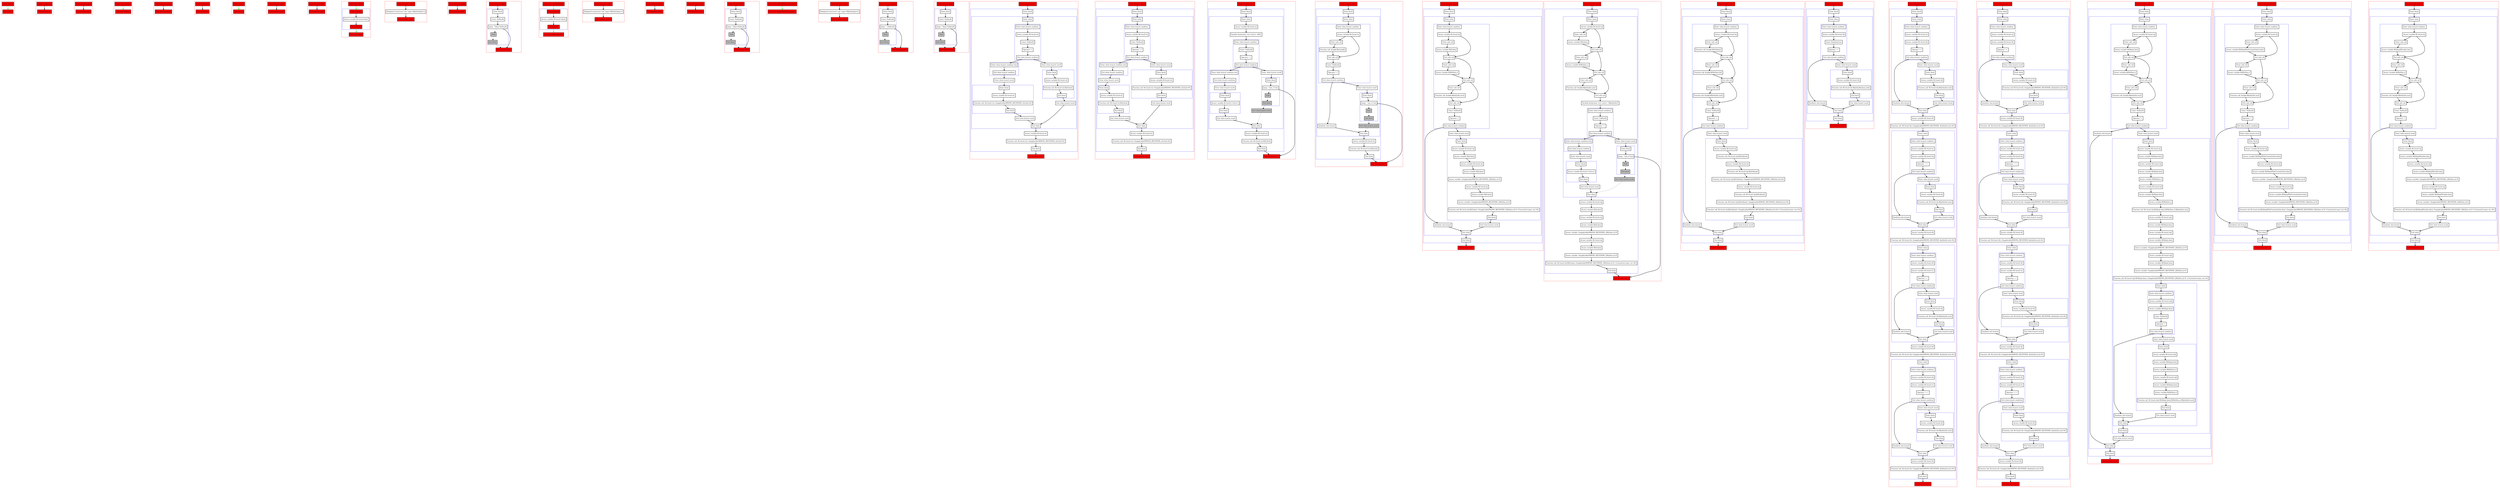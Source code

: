 digraph nullability_kt {
    graph [nodesep=3]
    node [shape=box penwidth=2]
    edge [penwidth=2]

    subgraph cluster_0 {
        color=red
        0 [label="Enter class A" style="filled" fillcolor=red];
        1 [label="Exit class A" style="filled" fillcolor=red];
    }
    0 -> {1} [color=green];

    subgraph cluster_1 {
        color=red
        2 [label="Enter function foo" style="filled" fillcolor=red];
        3 [label="Exit function foo" style="filled" fillcolor=red];
    }
    2 -> {3};

    subgraph cluster_2 {
        color=red
        4 [label="Enter function getA" style="filled" fillcolor=red];
        5 [label="Exit function getA" style="filled" fillcolor=red];
    }
    4 -> {5};

    subgraph cluster_3 {
        color=red
        6 [label="Enter class MyData" style="filled" fillcolor=red];
        7 [label="Exit class MyData" style="filled" fillcolor=red];
    }
    6 -> {7} [color=green];

    subgraph cluster_4 {
        color=red
        8 [label="Enter function getter" style="filled" fillcolor=red];
        9 [label="Exit function getter" style="filled" fillcolor=red];
    }
    8 -> {9};

    subgraph cluster_5 {
        color=red
        10 [label="Enter function fs" style="filled" fillcolor=red];
        11 [label="Exit function fs" style="filled" fillcolor=red];
    }
    10 -> {11};

    subgraph cluster_6 {
        color=red
        12 [label="Enter class Q" style="filled" fillcolor=red];
        13 [label="Exit class Q" style="filled" fillcolor=red];
    }
    12 -> {13} [color=green];

    subgraph cluster_7 {
        color=red
        14 [label="Enter function getter" style="filled" fillcolor=red];
        15 [label="Exit function getter" style="filled" fillcolor=red];
    }
    14 -> {15};

    subgraph cluster_8 {
        color=red
        16 [label="Enter function fdata" style="filled" fillcolor=red];
        17 [label="Exit function fdata" style="filled" fillcolor=red];
    }
    16 -> {17};

    subgraph cluster_9 {
        color=red
        18 [label="Enter class QImpl" style="filled" fillcolor=red];
        subgraph cluster_10 {
            color=blue
            20 [label="Enter property" style="filled" fillcolor=red];
            21 [label="Access variable R|<local>/data|"];
            22 [label="Exit property" style="filled" fillcolor=red];
        }
        19 [label="Exit class QImpl" style="filled" fillcolor=red];
    }
    18 -> {20} [color=green];
    20 -> {21};
    21 -> {22};
    22 -> {19} [color=green];

    subgraph cluster_11 {
        color=red
        23 [label="Enter function <init>" style="filled" fillcolor=red];
        24 [label="Delegated constructor call: super<R|kotlin/Any|>()"];
        25 [label="Exit function <init>" style="filled" fillcolor=red];
    }
    23 -> {24};
    24 -> {25};

    subgraph cluster_12 {
        color=red
        26 [label="Enter function getter" style="filled" fillcolor=red];
        27 [label="Exit function getter" style="filled" fillcolor=red];
    }
    26 -> {27};

    subgraph cluster_13 {
        color=red
        28 [label="Enter function fdata" style="filled" fillcolor=red];
        subgraph cluster_14 {
            color=blue
            29 [label="Enter block"];
            30 [label="Const: Null(null)"];
            31 [label="Jump: ^fdata Null(null)"];
            32 [label="Stub" style="filled" fillcolor=gray];
            33 [label="Exit block" style="filled" fillcolor=gray];
        }
        34 [label="Exit function fdata" style="filled" fillcolor=red];
    }
    28 -> {29};
    29 -> {30};
    30 -> {31};
    31 -> {34};
    31 -> {32} [style=dotted];
    32 -> {33} [style=dotted];
    33 -> {34} [style=dotted];

    subgraph cluster_15 {
        color=red
        35 [label="Enter class QImplMutable" style="filled" fillcolor=red];
        subgraph cluster_16 {
            color=blue
            37 [label="Enter property" style="filled" fillcolor=red];
            38 [label="Access variable R|<local>/data|"];
            39 [label="Exit property" style="filled" fillcolor=red];
        }
        36 [label="Exit class QImplMutable" style="filled" fillcolor=red];
    }
    35 -> {37} [color=green];
    37 -> {38};
    38 -> {39};
    39 -> {36} [color=green];

    subgraph cluster_17 {
        color=red
        40 [label="Enter function <init>" style="filled" fillcolor=red];
        41 [label="Delegated constructor call: super<R|kotlin/Any|>()"];
        42 [label="Exit function <init>" style="filled" fillcolor=red];
    }
    40 -> {41};
    41 -> {42};

    subgraph cluster_18 {
        color=red
        43 [label="Enter function getter" style="filled" fillcolor=red];
        44 [label="Exit function getter" style="filled" fillcolor=red];
    }
    43 -> {44};

    subgraph cluster_19 {
        color=red
        45 [label="Enter function setter" style="filled" fillcolor=red];
        46 [label="Exit function setter" style="filled" fillcolor=red];
    }
    45 -> {46};

    subgraph cluster_20 {
        color=red
        47 [label="Enter function fdata" style="filled" fillcolor=red];
        subgraph cluster_21 {
            color=blue
            48 [label="Enter block"];
            49 [label="Const: Null(null)"];
            50 [label="Jump: ^fdata Null(null)"];
            51 [label="Stub" style="filled" fillcolor=gray];
            52 [label="Exit block" style="filled" fillcolor=gray];
        }
        53 [label="Exit function fdata" style="filled" fillcolor=red];
    }
    47 -> {48};
    48 -> {49};
    49 -> {50};
    50 -> {53};
    50 -> {51} [style=dotted];
    51 -> {52} [style=dotted];
    52 -> {53} [style=dotted];

    subgraph cluster_22 {
        color=red
        54 [label="Enter class QImplWithCustomGetter" style="filled" fillcolor=red];
        55 [label="Exit class QImplWithCustomGetter" style="filled" fillcolor=red];
    }
    54 -> {55} [color=green];

    subgraph cluster_23 {
        color=red
        56 [label="Enter function <init>" style="filled" fillcolor=red];
        57 [label="Delegated constructor call: super<R|kotlin/Any|>()"];
        58 [label="Exit function <init>" style="filled" fillcolor=red];
    }
    56 -> {57};
    57 -> {58};

    subgraph cluster_24 {
        color=red
        59 [label="Enter function getter" style="filled" fillcolor=red];
        subgraph cluster_25 {
            color=blue
            60 [label="Enter block"];
            61 [label="Const: Null(null)"];
            62 [label="Jump: ^ Null(null)"];
            63 [label="Stub" style="filled" fillcolor=gray];
            64 [label="Exit block" style="filled" fillcolor=gray];
        }
        65 [label="Exit function getter" style="filled" fillcolor=red];
    }
    59 -> {60};
    60 -> {61};
    61 -> {62};
    62 -> {65};
    62 -> {63} [style=dotted];
    63 -> {64} [style=dotted];
    64 -> {65} [style=dotted];

    subgraph cluster_26 {
        color=red
        66 [label="Enter function fdata" style="filled" fillcolor=red];
        subgraph cluster_27 {
            color=blue
            67 [label="Enter block"];
            68 [label="Const: Null(null)"];
            69 [label="Jump: ^fdata Null(null)"];
            70 [label="Stub" style="filled" fillcolor=gray];
            71 [label="Exit block" style="filled" fillcolor=gray];
        }
        72 [label="Exit function fdata" style="filled" fillcolor=red];
    }
    66 -> {67};
    67 -> {68};
    68 -> {69};
    69 -> {72};
    69 -> {70} [style=dotted];
    70 -> {71} [style=dotted];
    71 -> {72} [style=dotted];

    subgraph cluster_28 {
        color=red
        73 [label="Enter function test_1" style="filled" fillcolor=red];
        subgraph cluster_29 {
            color=blue
            74 [label="Enter block"];
            subgraph cluster_30 {
                color=blue
                75 [label="Enter when"];
                subgraph cluster_31 {
                    color=blue
                    76 [label="Enter when branch condition "];
                    77 [label="Access variable R|<local>/x|"];
                    78 [label="Const: Null(null)"];
                    79 [label="Operator !="];
                    80 [label="Exit when branch condition"];
                }
                subgraph cluster_32 {
                    color=blue
                    81 [label="Enter when branch condition else"];
                    82 [label="Exit when branch condition"];
                }
                83 [label="Enter when branch result"];
                subgraph cluster_33 {
                    color=blue
                    84 [label="Enter block"];
                    85 [label="Access variable R|<local>/x|"];
                    86 [label="Function call: R|<local>/x|.<Inapplicable(WRONG_RECEIVER): [/A.foo]>#()"];
                    87 [label="Exit block"];
                }
                88 [label="Exit when branch result"];
                89 [label="Enter when branch result"];
                subgraph cluster_34 {
                    color=blue
                    90 [label="Enter block"];
                    91 [label="Access variable R|<local>/x|"];
                    92 [label="Function call: R|<local>/x|.R|/A.foo|()"];
                    93 [label="Exit block"];
                }
                94 [label="Exit when branch result"];
                95 [label="Exit when"];
            }
            96 [label="Access variable R|<local>/x|"];
            97 [label="Function call: R|<local>/x|.<Inapplicable(WRONG_RECEIVER): [/A.foo]>#()"];
            98 [label="Exit block"];
        }
        99 [label="Exit function test_1" style="filled" fillcolor=red];
    }
    73 -> {74};
    74 -> {75};
    75 -> {76};
    76 -> {77};
    77 -> {78};
    78 -> {79};
    79 -> {80};
    80 -> {89 81};
    81 -> {82};
    82 -> {83};
    83 -> {84};
    84 -> {85};
    85 -> {86};
    86 -> {87};
    87 -> {88};
    88 -> {95};
    89 -> {90};
    90 -> {91};
    91 -> {92};
    92 -> {93};
    93 -> {94};
    94 -> {95};
    95 -> {96};
    96 -> {97};
    97 -> {98};
    98 -> {99};

    subgraph cluster_35 {
        color=red
        100 [label="Enter function test_2" style="filled" fillcolor=red];
        subgraph cluster_36 {
            color=blue
            101 [label="Enter block"];
            subgraph cluster_37 {
                color=blue
                102 [label="Enter when"];
                subgraph cluster_38 {
                    color=blue
                    103 [label="Enter when branch condition "];
                    104 [label="Access variable R|<local>/x|"];
                    105 [label="Const: Null(null)"];
                    106 [label="Operator =="];
                    107 [label="Exit when branch condition"];
                }
                subgraph cluster_39 {
                    color=blue
                    108 [label="Enter when branch condition else"];
                    109 [label="Exit when branch condition"];
                }
                110 [label="Enter when branch result"];
                subgraph cluster_40 {
                    color=blue
                    111 [label="Enter block"];
                    112 [label="Access variable R|<local>/x|"];
                    113 [label="Function call: R|<local>/x|.R|/A.foo|()"];
                    114 [label="Exit block"];
                }
                115 [label="Exit when branch result"];
                116 [label="Enter when branch result"];
                subgraph cluster_41 {
                    color=blue
                    117 [label="Enter block"];
                    118 [label="Access variable R|<local>/x|"];
                    119 [label="Function call: R|<local>/x|.<Inapplicable(WRONG_RECEIVER): [/A.foo]>#()"];
                    120 [label="Exit block"];
                }
                121 [label="Exit when branch result"];
                122 [label="Exit when"];
            }
            123 [label="Access variable R|<local>/x|"];
            124 [label="Function call: R|<local>/x|.<Inapplicable(WRONG_RECEIVER): [/A.foo]>#()"];
            125 [label="Exit block"];
        }
        126 [label="Exit function test_2" style="filled" fillcolor=red];
    }
    100 -> {101};
    101 -> {102};
    102 -> {103};
    103 -> {104};
    104 -> {105};
    105 -> {106};
    106 -> {107};
    107 -> {116 108};
    108 -> {109};
    109 -> {110};
    110 -> {111};
    111 -> {112};
    112 -> {113};
    113 -> {114};
    114 -> {115};
    115 -> {122};
    116 -> {117};
    117 -> {118};
    118 -> {119};
    119 -> {120};
    120 -> {121};
    121 -> {122};
    122 -> {123};
    123 -> {124};
    124 -> {125};
    125 -> {126};

    subgraph cluster_42 {
        color=red
        127 [label="Enter function test_3" style="filled" fillcolor=red];
        subgraph cluster_43 {
            color=blue
            128 [label="Enter block"];
            subgraph cluster_44 {
                color=blue
                129 [label="Enter when"];
                130 [label="Access variable R|<local>/x|"];
                131 [label="Variable declaration: lval <elvis>: R|A?|"];
                subgraph cluster_45 {
                    color=blue
                    132 [label="Enter when branch condition "];
                    133 [label="Const: Null(null)"];
                    134 [label="Operator =="];
                    135 [label="Exit when branch condition"];
                }
                subgraph cluster_46 {
                    color=blue
                    136 [label="Enter when branch condition else"];
                    137 [label="Exit when branch condition"];
                }
                138 [label="Enter when branch result"];
                subgraph cluster_47 {
                    color=blue
                    139 [label="Enter block"];
                    140 [label="Access variable R|<local>/<elvis>|"];
                    141 [label="Exit block"];
                }
                142 [label="Exit when branch result"];
                143 [label="Enter when branch result"];
                subgraph cluster_48 {
                    color=blue
                    144 [label="Enter block"];
                    145 [label="Jump: ^test_3 Unit"];
                    146 [label="Stub" style="filled" fillcolor=gray];
                    147 [label="Exit block" style="filled" fillcolor=gray];
                }
                148 [label="Exit when branch result" style="filled" fillcolor=gray];
                149 [label="Exit when"];
            }
            150 [label="Access variable R|<local>/x|"];
            151 [label="Function call: R|<local>/x|.R|/A.foo|()"];
            152 [label="Exit block"];
        }
        153 [label="Exit function test_3" style="filled" fillcolor=red];
    }
    127 -> {128};
    128 -> {129};
    129 -> {130};
    130 -> {131};
    131 -> {132};
    132 -> {133};
    133 -> {134};
    134 -> {135};
    135 -> {143 136};
    136 -> {137};
    137 -> {138};
    138 -> {139};
    139 -> {140};
    140 -> {141};
    141 -> {142};
    142 -> {149};
    143 -> {144};
    144 -> {145};
    145 -> {153};
    145 -> {146} [style=dotted];
    146 -> {147} [style=dotted];
    147 -> {148} [style=dotted];
    148 -> {149} [style=dotted];
    149 -> {150};
    150 -> {151};
    151 -> {152};
    152 -> {153};

    subgraph cluster_49 {
        color=red
        154 [label="Enter function test_4" style="filled" fillcolor=red];
        subgraph cluster_50 {
            color=blue
            155 [label="Enter block"];
            subgraph cluster_51 {
                color=blue
                156 [label="Enter when"];
                subgraph cluster_52 {
                    color=blue
                    157 [label="Enter when branch condition "];
                    158 [label="Access variable R|<local>/x|"];
                    159 [label="Enter safe call"];
                    160 [label="Function call: $subj$.R|/A.getA|()"];
                    161 [label="Exit safe call"];
                    162 [label="Const: Null(null)"];
                    163 [label="Operator =="];
                    164 [label="Exit when branch condition"];
                }
                165 [label="Synthetic else branch"];
                166 [label="Enter when branch result"];
                subgraph cluster_53 {
                    color=blue
                    167 [label="Enter block"];
                    168 [label="Jump: ^test_4 Unit"];
                    169 [label="Stub" style="filled" fillcolor=gray];
                    170 [label="Exit block" style="filled" fillcolor=gray];
                }
                171 [label="Exit when branch result" style="filled" fillcolor=gray];
                172 [label="Exit when"];
            }
            173 [label="Access variable R|<local>/x|"];
            174 [label="Function call: R|<local>/x|.R|/A.foo|()"];
            175 [label="Exit block"];
        }
        176 [label="Exit function test_4" style="filled" fillcolor=red];
    }
    154 -> {155};
    155 -> {156};
    156 -> {157};
    157 -> {158};
    158 -> {159 161};
    159 -> {160};
    160 -> {161};
    161 -> {162};
    162 -> {163};
    163 -> {164};
    164 -> {166 165};
    165 -> {172};
    166 -> {167};
    167 -> {168};
    168 -> {176};
    168 -> {169} [style=dotted];
    169 -> {170} [style=dotted];
    170 -> {171} [style=dotted];
    171 -> {172} [style=dotted];
    172 -> {173};
    173 -> {174};
    174 -> {175};
    175 -> {176};

    subgraph cluster_54 {
        color=red
        177 [label="Enter function test_5" style="filled" fillcolor=red];
        subgraph cluster_55 {
            color=blue
            178 [label="Enter block"];
            subgraph cluster_56 {
                color=blue
                179 [label="Enter when"];
                subgraph cluster_57 {
                    color=blue
                    180 [label="Enter when branch condition "];
                    181 [label="Access variable R|<local>/q|"];
                    182 [label="Enter safe call"];
                    183 [label="Access variable R|/Q.data|"];
                    184 [label="Exit safe call"];
                    185 [label="Enter safe call"];
                    186 [label="Access variable R|/MyData.s|"];
                    187 [label="Exit safe call"];
                    188 [label="Enter safe call"];
                    189 [label="Function call: $subj$.R|kotlin/Int.inc|()"];
                    190 [label="Exit safe call"];
                    191 [label="Const: Null(null)"];
                    192 [label="Operator !="];
                    193 [label="Exit when branch condition"];
                }
                194 [label="Synthetic else branch"];
                195 [label="Enter when branch result"];
                subgraph cluster_58 {
                    color=blue
                    196 [label="Enter block"];
                    197 [label="Access variable R|<local>/q|"];
                    198 [label="Access variable R|/Q.data|"];
                    199 [label="Access variable R|<local>/q|"];
                    200 [label="Access variable R|/Q.data|"];
                    201 [label="Access variable <Inapplicable(WRONG_RECEIVER): [/MyData.s]>#"];
                    202 [label="Access variable R|<local>/q|"];
                    203 [label="Access variable R|/Q.data|"];
                    204 [label="Access variable <Inapplicable(WRONG_RECEIVER): [/MyData.s]>#"];
                    205 [label="Function call: R|<local>/q|.R|/Q.data|.<Inapplicable(WRONG_RECEIVER): [/MyData.s]>#.<Unresolved name: inc>#()"];
                    206 [label="Exit block"];
                }
                207 [label="Exit when branch result"];
                208 [label="Exit when"];
            }
            209 [label="Exit block"];
        }
        210 [label="Exit function test_5" style="filled" fillcolor=red];
    }
    177 -> {178};
    178 -> {179};
    179 -> {180};
    180 -> {181};
    181 -> {182 184};
    182 -> {183};
    183 -> {184};
    184 -> {185 187};
    185 -> {186};
    186 -> {187};
    187 -> {188 190};
    188 -> {189};
    189 -> {190};
    190 -> {191};
    191 -> {192};
    192 -> {193};
    193 -> {195 194};
    194 -> {208};
    195 -> {196};
    196 -> {197};
    197 -> {198};
    198 -> {199};
    199 -> {200};
    200 -> {201};
    201 -> {202};
    202 -> {203};
    203 -> {204};
    204 -> {205};
    205 -> {206};
    206 -> {207};
    207 -> {208};
    208 -> {209};
    209 -> {210};

    subgraph cluster_59 {
        color=red
        211 [label="Enter function test_6" style="filled" fillcolor=red];
        subgraph cluster_60 {
            color=blue
            212 [label="Enter block"];
            subgraph cluster_61 {
                color=blue
                213 [label="Enter when"];
                214 [label="Access variable R|<local>/q|"];
                215 [label="Enter safe call"];
                216 [label="Access variable R|/Q.data|"];
                217 [label="Exit safe call"];
                218 [label="Enter safe call"];
                219 [label="Access variable R|/MyData.s|"];
                220 [label="Exit safe call"];
                221 [label="Enter safe call"];
                222 [label="Function call: $subj$.R|kotlin/Int.inc|()"];
                223 [label="Exit safe call"];
                224 [label="Variable declaration: lval <elvis>: R|kotlin/Int?|"];
                subgraph cluster_62 {
                    color=blue
                    225 [label="Enter when branch condition "];
                    226 [label="Const: Null(null)"];
                    227 [label="Operator =="];
                    228 [label="Exit when branch condition"];
                }
                subgraph cluster_63 {
                    color=blue
                    229 [label="Enter when branch condition else"];
                    230 [label="Exit when branch condition"];
                }
                231 [label="Enter when branch result"];
                subgraph cluster_64 {
                    color=blue
                    232 [label="Enter block"];
                    233 [label="Access variable R|<local>/<elvis>|"];
                    234 [label="Exit block"];
                }
                235 [label="Exit when branch result"];
                236 [label="Enter when branch result"];
                subgraph cluster_65 {
                    color=blue
                    237 [label="Enter block"];
                    238 [label="Jump: ^test_6 Unit"];
                    239 [label="Stub" style="filled" fillcolor=gray];
                    240 [label="Exit block" style="filled" fillcolor=gray];
                }
                241 [label="Exit when branch result" style="filled" fillcolor=gray];
                242 [label="Exit when"];
            }
            243 [label="Access variable R|<local>/q|"];
            244 [label="Access variable R|/Q.data|"];
            245 [label="Access variable R|<local>/q|"];
            246 [label="Access variable R|/Q.data|"];
            247 [label="Access variable <Inapplicable(WRONG_RECEIVER): [/MyData.s]>#"];
            248 [label="Access variable R|<local>/q|"];
            249 [label="Access variable R|/Q.data|"];
            250 [label="Access variable <Inapplicable(WRONG_RECEIVER): [/MyData.s]>#"];
            251 [label="Function call: R|<local>/q|.R|/Q.data|.<Inapplicable(WRONG_RECEIVER): [/MyData.s]>#.<Unresolved name: inc>#()"];
            252 [label="Exit block"];
        }
        253 [label="Exit function test_6" style="filled" fillcolor=red];
    }
    211 -> {212};
    212 -> {213};
    213 -> {214};
    214 -> {215 217};
    215 -> {216};
    216 -> {217};
    217 -> {218 220};
    218 -> {219};
    219 -> {220};
    220 -> {221 223};
    221 -> {222};
    222 -> {223};
    223 -> {224};
    224 -> {225};
    225 -> {226};
    226 -> {227};
    227 -> {228};
    228 -> {236 229};
    229 -> {230};
    230 -> {231};
    231 -> {232};
    232 -> {233};
    233 -> {234};
    234 -> {235};
    235 -> {242};
    236 -> {237};
    237 -> {238};
    238 -> {253};
    238 -> {239} [style=dotted];
    239 -> {240} [style=dotted];
    240 -> {241} [style=dotted];
    241 -> {242} [style=dotted];
    242 -> {243};
    243 -> {244};
    244 -> {245};
    245 -> {246};
    246 -> {247};
    247 -> {248};
    248 -> {249};
    249 -> {250};
    250 -> {251};
    251 -> {252};
    252 -> {253};

    subgraph cluster_66 {
        color=red
        254 [label="Enter function test_7" style="filled" fillcolor=red];
        subgraph cluster_67 {
            color=blue
            255 [label="Enter block"];
            subgraph cluster_68 {
                color=blue
                256 [label="Enter when"];
                subgraph cluster_69 {
                    color=blue
                    257 [label="Enter when branch condition "];
                    258 [label="Access variable R|<local>/q|"];
                    259 [label="Enter safe call"];
                    260 [label="Function call: $subj$.R|/Q.fdata|()"];
                    261 [label="Exit safe call"];
                    262 [label="Enter safe call"];
                    263 [label="Function call: $subj$.R|/MyData.fs|()"];
                    264 [label="Exit safe call"];
                    265 [label="Enter safe call"];
                    266 [label="Function call: $subj$.R|kotlin/Int.inc|()"];
                    267 [label="Exit safe call"];
                    268 [label="Const: Null(null)"];
                    269 [label="Operator !="];
                    270 [label="Exit when branch condition"];
                }
                271 [label="Synthetic else branch"];
                272 [label="Enter when branch result"];
                subgraph cluster_70 {
                    color=blue
                    273 [label="Enter block"];
                    274 [label="Access variable R|<local>/q|"];
                    275 [label="Function call: R|<local>/q|.R|/Q.fdata|()"];
                    276 [label="Access variable R|<local>/q|"];
                    277 [label="Function call: R|<local>/q|.R|/Q.fdata|()"];
                    278 [label="Function call: R|<local>/q|.R|/Q.fdata|().<Inapplicable(WRONG_RECEIVER): [/MyData.fs]>#()"];
                    279 [label="Access variable R|<local>/q|"];
                    280 [label="Function call: R|<local>/q|.R|/Q.fdata|()"];
                    281 [label="Function call: R|<local>/q|.R|/Q.fdata|().<Inapplicable(WRONG_RECEIVER): [/MyData.fs]>#()"];
                    282 [label="Function call: R|<local>/q|.R|/Q.fdata|().<Inapplicable(WRONG_RECEIVER): [/MyData.fs]>#().<Unresolved name: inc>#()"];
                    283 [label="Exit block"];
                }
                284 [label="Exit when branch result"];
                285 [label="Exit when"];
            }
            286 [label="Exit block"];
        }
        287 [label="Exit function test_7" style="filled" fillcolor=red];
    }
    254 -> {255};
    255 -> {256};
    256 -> {257};
    257 -> {258};
    258 -> {259 261};
    259 -> {260};
    260 -> {261};
    261 -> {262 264};
    262 -> {263};
    263 -> {264};
    264 -> {265 267};
    265 -> {266};
    266 -> {267};
    267 -> {268};
    268 -> {269};
    269 -> {270};
    270 -> {272 271};
    271 -> {285};
    272 -> {273};
    273 -> {274};
    274 -> {275};
    275 -> {276};
    276 -> {277};
    277 -> {278};
    278 -> {279};
    279 -> {280};
    280 -> {281};
    281 -> {282};
    282 -> {283};
    283 -> {284};
    284 -> {285};
    285 -> {286};
    286 -> {287};

    subgraph cluster_71 {
        color=red
        288 [label="Enter function test_8" style="filled" fillcolor=red];
        subgraph cluster_72 {
            color=blue
            289 [label="Enter block"];
            subgraph cluster_73 {
                color=blue
                290 [label="Enter when"];
                subgraph cluster_74 {
                    color=blue
                    291 [label="Enter when branch condition "];
                    292 [label="Access variable R|<local>/b|"];
                    293 [label="Const: Boolean(true)"];
                    294 [label="Operator =="];
                    295 [label="Exit when branch condition"];
                }
                296 [label="Synthetic else branch"];
                297 [label="Enter when branch result"];
                subgraph cluster_75 {
                    color=blue
                    298 [label="Enter block"];
                    299 [label="Access variable R|<local>/b|"];
                    300 [label="Function call: R|<local>/b|.R|kotlin/Boolean.not|()"];
                    301 [label="Exit block"];
                }
                302 [label="Exit when branch result"];
                303 [label="Exit when"];
            }
            304 [label="Exit block"];
        }
        305 [label="Exit function test_8" style="filled" fillcolor=red];
    }
    288 -> {289};
    289 -> {290};
    290 -> {291};
    291 -> {292};
    292 -> {293};
    293 -> {294};
    294 -> {295};
    295 -> {297 296};
    296 -> {303};
    297 -> {298};
    298 -> {299};
    299 -> {300};
    300 -> {301};
    301 -> {302};
    302 -> {303};
    303 -> {304};
    304 -> {305};

    subgraph cluster_76 {
        color=red
        306 [label="Enter function test_9" style="filled" fillcolor=red];
        subgraph cluster_77 {
            color=blue
            307 [label="Enter block"];
            subgraph cluster_78 {
                color=blue
                308 [label="Enter when"];
                subgraph cluster_79 {
                    color=blue
                    309 [label="Enter when branch condition "];
                    310 [label="Access variable R|<local>/a|"];
                    311 [label="Access variable R|<local>/b|"];
                    312 [label="Operator =="];
                    313 [label="Exit when branch condition"];
                }
                314 [label="Synthetic else branch"];
                315 [label="Enter when branch result"];
                subgraph cluster_80 {
                    color=blue
                    316 [label="Enter block"];
                    317 [label="Access variable R|<local>/b|"];
                    318 [label="Function call: R|<local>/b|.R|kotlin/Int.inc|()"];
                    319 [label="Exit block"];
                }
                320 [label="Exit when branch result"];
                321 [label="Exit when"];
            }
            322 [label="Access variable R|<local>/b|"];
            323 [label="Function call: R|<local>/b|.<Inapplicable(WRONG_RECEIVER): [kotlin/Int.inc]>#()"];
            subgraph cluster_81 {
                color=blue
                324 [label="Enter when"];
                subgraph cluster_82 {
                    color=blue
                    325 [label="Enter when branch condition "];
                    326 [label="Access variable R|<local>/a|"];
                    327 [label="Access variable R|<local>/b|"];
                    328 [label="Operator ==="];
                    329 [label="Exit when branch condition"];
                }
                330 [label="Synthetic else branch"];
                331 [label="Enter when branch result"];
                subgraph cluster_83 {
                    color=blue
                    332 [label="Enter block"];
                    333 [label="Access variable R|<local>/b|"];
                    334 [label="Function call: R|<local>/b|.R|kotlin/Int.inc|()"];
                    335 [label="Exit block"];
                }
                336 [label="Exit when branch result"];
                337 [label="Exit when"];
            }
            338 [label="Access variable R|<local>/b|"];
            339 [label="Function call: R|<local>/b|.<Inapplicable(WRONG_RECEIVER): [kotlin/Int.inc]>#()"];
            subgraph cluster_84 {
                color=blue
                340 [label="Enter when"];
                subgraph cluster_85 {
                    color=blue
                    341 [label="Enter when branch condition "];
                    342 [label="Access variable R|<local>/b|"];
                    343 [label="Access variable R|<local>/a|"];
                    344 [label="Operator =="];
                    345 [label="Exit when branch condition"];
                }
                346 [label="Synthetic else branch"];
                347 [label="Enter when branch result"];
                subgraph cluster_86 {
                    color=blue
                    348 [label="Enter block"];
                    349 [label="Access variable R|<local>/b|"];
                    350 [label="Function call: R|<local>/b|.R|kotlin/Int.inc|()"];
                    351 [label="Exit block"];
                }
                352 [label="Exit when branch result"];
                353 [label="Exit when"];
            }
            354 [label="Access variable R|<local>/b|"];
            355 [label="Function call: R|<local>/b|.<Inapplicable(WRONG_RECEIVER): [kotlin/Int.inc]>#()"];
            subgraph cluster_87 {
                color=blue
                356 [label="Enter when"];
                subgraph cluster_88 {
                    color=blue
                    357 [label="Enter when branch condition "];
                    358 [label="Access variable R|<local>/b|"];
                    359 [label="Access variable R|<local>/a|"];
                    360 [label="Operator ==="];
                    361 [label="Exit when branch condition"];
                }
                362 [label="Synthetic else branch"];
                363 [label="Enter when branch result"];
                subgraph cluster_89 {
                    color=blue
                    364 [label="Enter block"];
                    365 [label="Access variable R|<local>/b|"];
                    366 [label="Function call: R|<local>/b|.R|kotlin/Int.inc|()"];
                    367 [label="Exit block"];
                }
                368 [label="Exit when branch result"];
                369 [label="Exit when"];
            }
            370 [label="Access variable R|<local>/b|"];
            371 [label="Function call: R|<local>/b|.<Inapplicable(WRONG_RECEIVER): [kotlin/Int.inc]>#()"];
            372 [label="Exit block"];
        }
        373 [label="Exit function test_9" style="filled" fillcolor=red];
    }
    306 -> {307};
    307 -> {308};
    308 -> {309};
    309 -> {310};
    310 -> {311};
    311 -> {312};
    312 -> {313};
    313 -> {315 314};
    314 -> {321};
    315 -> {316};
    316 -> {317};
    317 -> {318};
    318 -> {319};
    319 -> {320};
    320 -> {321};
    321 -> {322};
    322 -> {323};
    323 -> {324};
    324 -> {325};
    325 -> {326};
    326 -> {327};
    327 -> {328};
    328 -> {329};
    329 -> {331 330};
    330 -> {337};
    331 -> {332};
    332 -> {333};
    333 -> {334};
    334 -> {335};
    335 -> {336};
    336 -> {337};
    337 -> {338};
    338 -> {339};
    339 -> {340};
    340 -> {341};
    341 -> {342};
    342 -> {343};
    343 -> {344};
    344 -> {345};
    345 -> {347 346};
    346 -> {353};
    347 -> {348};
    348 -> {349};
    349 -> {350};
    350 -> {351};
    351 -> {352};
    352 -> {353};
    353 -> {354};
    354 -> {355};
    355 -> {356};
    356 -> {357};
    357 -> {358};
    358 -> {359};
    359 -> {360};
    360 -> {361};
    361 -> {363 362};
    362 -> {369};
    363 -> {364};
    364 -> {365};
    365 -> {366};
    366 -> {367};
    367 -> {368};
    368 -> {369};
    369 -> {370};
    370 -> {371};
    371 -> {372};
    372 -> {373};

    subgraph cluster_90 {
        color=red
        374 [label="Enter function test_10" style="filled" fillcolor=red];
        subgraph cluster_91 {
            color=blue
            375 [label="Enter block"];
            subgraph cluster_92 {
                color=blue
                376 [label="Enter when"];
                subgraph cluster_93 {
                    color=blue
                    377 [label="Enter when branch condition "];
                    378 [label="Access variable R|<local>/a|"];
                    379 [label="Access variable R|<local>/b|"];
                    380 [label="Operator =="];
                    381 [label="Exit when branch condition"];
                }
                382 [label="Synthetic else branch"];
                383 [label="Enter when branch result"];
                subgraph cluster_94 {
                    color=blue
                    384 [label="Enter block"];
                    385 [label="Access variable R|<local>/b|"];
                    386 [label="Function call: R|<local>/b|.<Inapplicable(WRONG_RECEIVER): [kotlin/Int.inc]>#()"];
                    387 [label="Exit block"];
                }
                388 [label="Exit when branch result"];
                389 [label="Exit when"];
            }
            390 [label="Access variable R|<local>/b|"];
            391 [label="Function call: R|<local>/b|.<Inapplicable(WRONG_RECEIVER): [kotlin/Int.inc]>#()"];
            subgraph cluster_95 {
                color=blue
                392 [label="Enter when"];
                subgraph cluster_96 {
                    color=blue
                    393 [label="Enter when branch condition "];
                    394 [label="Access variable R|<local>/a|"];
                    395 [label="Access variable R|<local>/b|"];
                    396 [label="Operator ==="];
                    397 [label="Exit when branch condition"];
                }
                398 [label="Synthetic else branch"];
                399 [label="Enter when branch result"];
                subgraph cluster_97 {
                    color=blue
                    400 [label="Enter block"];
                    401 [label="Access variable R|<local>/b|"];
                    402 [label="Function call: R|<local>/b|.<Inapplicable(WRONG_RECEIVER): [kotlin/Int.inc]>#()"];
                    403 [label="Exit block"];
                }
                404 [label="Exit when branch result"];
                405 [label="Exit when"];
            }
            406 [label="Access variable R|<local>/b|"];
            407 [label="Function call: R|<local>/b|.<Inapplicable(WRONG_RECEIVER): [kotlin/Int.inc]>#()"];
            subgraph cluster_98 {
                color=blue
                408 [label="Enter when"];
                subgraph cluster_99 {
                    color=blue
                    409 [label="Enter when branch condition "];
                    410 [label="Access variable R|<local>/b|"];
                    411 [label="Access variable R|<local>/a|"];
                    412 [label="Operator =="];
                    413 [label="Exit when branch condition"];
                }
                414 [label="Synthetic else branch"];
                415 [label="Enter when branch result"];
                subgraph cluster_100 {
                    color=blue
                    416 [label="Enter block"];
                    417 [label="Access variable R|<local>/b|"];
                    418 [label="Function call: R|<local>/b|.<Inapplicable(WRONG_RECEIVER): [kotlin/Int.inc]>#()"];
                    419 [label="Exit block"];
                }
                420 [label="Exit when branch result"];
                421 [label="Exit when"];
            }
            422 [label="Access variable R|<local>/b|"];
            423 [label="Function call: R|<local>/b|.<Inapplicable(WRONG_RECEIVER): [kotlin/Int.inc]>#()"];
            subgraph cluster_101 {
                color=blue
                424 [label="Enter when"];
                subgraph cluster_102 {
                    color=blue
                    425 [label="Enter when branch condition "];
                    426 [label="Access variable R|<local>/b|"];
                    427 [label="Access variable R|<local>/a|"];
                    428 [label="Operator ==="];
                    429 [label="Exit when branch condition"];
                }
                430 [label="Synthetic else branch"];
                431 [label="Enter when branch result"];
                subgraph cluster_103 {
                    color=blue
                    432 [label="Enter block"];
                    433 [label="Access variable R|<local>/b|"];
                    434 [label="Function call: R|<local>/b|.<Inapplicable(WRONG_RECEIVER): [kotlin/Int.inc]>#()"];
                    435 [label="Exit block"];
                }
                436 [label="Exit when branch result"];
                437 [label="Exit when"];
            }
            438 [label="Access variable R|<local>/b|"];
            439 [label="Function call: R|<local>/b|.<Inapplicable(WRONG_RECEIVER): [kotlin/Int.inc]>#()"];
            440 [label="Exit block"];
        }
        441 [label="Exit function test_10" style="filled" fillcolor=red];
    }
    374 -> {375};
    375 -> {376};
    376 -> {377};
    377 -> {378};
    378 -> {379};
    379 -> {380};
    380 -> {381};
    381 -> {383 382};
    382 -> {389};
    383 -> {384};
    384 -> {385};
    385 -> {386};
    386 -> {387};
    387 -> {388};
    388 -> {389};
    389 -> {390};
    390 -> {391};
    391 -> {392};
    392 -> {393};
    393 -> {394};
    394 -> {395};
    395 -> {396};
    396 -> {397};
    397 -> {399 398};
    398 -> {405};
    399 -> {400};
    400 -> {401};
    401 -> {402};
    402 -> {403};
    403 -> {404};
    404 -> {405};
    405 -> {406};
    406 -> {407};
    407 -> {408};
    408 -> {409};
    409 -> {410};
    410 -> {411};
    411 -> {412};
    412 -> {413};
    413 -> {415 414};
    414 -> {421};
    415 -> {416};
    416 -> {417};
    417 -> {418};
    418 -> {419};
    419 -> {420};
    420 -> {421};
    421 -> {422};
    422 -> {423};
    423 -> {424};
    424 -> {425};
    425 -> {426};
    426 -> {427};
    427 -> {428};
    428 -> {429};
    429 -> {431 430};
    430 -> {437};
    431 -> {432};
    432 -> {433};
    433 -> {434};
    434 -> {435};
    435 -> {436};
    436 -> {437};
    437 -> {438};
    438 -> {439};
    439 -> {440};
    440 -> {441};

    subgraph cluster_104 {
        color=red
        442 [label="Enter function test_11" style="filled" fillcolor=red];
        subgraph cluster_105 {
            color=blue
            443 [label="Enter block"];
            subgraph cluster_106 {
                color=blue
                444 [label="Enter when"];
                subgraph cluster_107 {
                    color=blue
                    445 [label="Enter when branch condition "];
                    446 [label="Access variable R|<local>/q|"];
                    447 [label="Enter safe call"];
                    448 [label="Access variable R|/QImpl.data|"];
                    449 [label="Exit safe call"];
                    450 [label="Enter safe call"];
                    451 [label="Access variable R|/MyData.s|"];
                    452 [label="Exit safe call"];
                    453 [label="Enter safe call"];
                    454 [label="Function call: $subj$.R|kotlin/Int.inc|()"];
                    455 [label="Exit safe call"];
                    456 [label="Const: Null(null)"];
                    457 [label="Operator !="];
                    458 [label="Exit when branch condition"];
                }
                459 [label="Synthetic else branch"];
                460 [label="Enter when branch result"];
                subgraph cluster_108 {
                    color=blue
                    461 [label="Enter block"];
                    462 [label="Access variable R|<local>/q|"];
                    463 [label="Access variable R|/QImpl.data|"];
                    464 [label="Access variable R|<local>/q|"];
                    465 [label="Access variable R|/QImpl.data|"];
                    466 [label="Access variable R|/MyData.s|"];
                    467 [label="Access variable R|<local>/q|"];
                    468 [label="Access variable R|/QImpl.data|"];
                    469 [label="Access variable R|/MyData.s|"];
                    470 [label="Function call: R|<local>/q|.R|/QImpl.data|.R|/MyData.s|.R|kotlin/Int.inc|()"];
                    471 [label="Access variable R|<local>/q2|"];
                    472 [label="Access variable R|/QImpl.data|"];
                    473 [label="Access variable R|<local>/q2|"];
                    474 [label="Access variable R|/QImpl.data|"];
                    475 [label="Access variable <Inapplicable(WRONG_RECEIVER): [/MyData.s]>#"];
                    476 [label="Access variable R|<local>/q2|"];
                    477 [label="Access variable R|/QImpl.data|"];
                    478 [label="Access variable <Inapplicable(WRONG_RECEIVER): [/MyData.s]>#"];
                    479 [label="Function call: R|<local>/q2|.R|/QImpl.data|.<Inapplicable(WRONG_RECEIVER): [/MyData.s]>#.<Unresolved name: inc>#()"];
                    subgraph cluster_109 {
                        color=blue
                        480 [label="Enter when"];
                        subgraph cluster_110 {
                            color=blue
                            481 [label="Enter when branch condition "];
                            482 [label="Access variable R|<local>/q2|"];
                            483 [label="Access variable R|/QImpl.data|"];
                            484 [label="Const: Null(null)"];
                            485 [label="Operator !="];
                            486 [label="Exit when branch condition"];
                        }
                        487 [label="Synthetic else branch"];
                        488 [label="Enter when branch result"];
                        subgraph cluster_111 {
                            color=blue
                            489 [label="Enter block"];
                            490 [label="Access variable R|<local>/q2|"];
                            491 [label="Access variable R|/QImpl.data|"];
                            492 [label="Access variable R|/MyData.s|"];
                            493 [label="Access variable R|<local>/q2|"];
                            494 [label="Access variable R|/QImpl.data|"];
                            495 [label="Access variable R|/MyData.s|"];
                            496 [label="Function call: R|<local>/q2|.R|/QImpl.data|.R|/MyData.s|.R|kotlin/Int.inc|()"];
                            497 [label="Exit block"];
                        }
                        498 [label="Exit when branch result"];
                        499 [label="Exit when"];
                    }
                    500 [label="Exit block"];
                }
                501 [label="Exit when branch result"];
                502 [label="Exit when"];
            }
            503 [label="Exit block"];
        }
        504 [label="Exit function test_11" style="filled" fillcolor=red];
    }
    442 -> {443};
    443 -> {444};
    444 -> {445};
    445 -> {446};
    446 -> {447 449};
    447 -> {448};
    448 -> {449};
    449 -> {450 452};
    450 -> {451};
    451 -> {452};
    452 -> {453 455};
    453 -> {454};
    454 -> {455};
    455 -> {456};
    456 -> {457};
    457 -> {458};
    458 -> {460 459};
    459 -> {502};
    460 -> {461};
    461 -> {462};
    462 -> {463};
    463 -> {464};
    464 -> {465};
    465 -> {466};
    466 -> {467};
    467 -> {468};
    468 -> {469};
    469 -> {470};
    470 -> {471};
    471 -> {472};
    472 -> {473};
    473 -> {474};
    474 -> {475};
    475 -> {476};
    476 -> {477};
    477 -> {478};
    478 -> {479};
    479 -> {480};
    480 -> {481};
    481 -> {482};
    482 -> {483};
    483 -> {484};
    484 -> {485};
    485 -> {486};
    486 -> {488 487};
    487 -> {499};
    488 -> {489};
    489 -> {490};
    490 -> {491};
    491 -> {492};
    492 -> {493};
    493 -> {494};
    494 -> {495};
    495 -> {496};
    496 -> {497};
    497 -> {498};
    498 -> {499};
    499 -> {500};
    500 -> {501};
    501 -> {502};
    502 -> {503};
    503 -> {504};

    subgraph cluster_112 {
        color=red
        505 [label="Enter function test_12" style="filled" fillcolor=red];
        subgraph cluster_113 {
            color=blue
            506 [label="Enter block"];
            subgraph cluster_114 {
                color=blue
                507 [label="Enter when"];
                subgraph cluster_115 {
                    color=blue
                    508 [label="Enter when branch condition "];
                    509 [label="Access variable R|<local>/q|"];
                    510 [label="Enter safe call"];
                    511 [label="Access variable R|/QImplWithCustomGetter.data|"];
                    512 [label="Exit safe call"];
                    513 [label="Enter safe call"];
                    514 [label="Access variable R|/MyData.s|"];
                    515 [label="Exit safe call"];
                    516 [label="Enter safe call"];
                    517 [label="Function call: $subj$.R|kotlin/Int.inc|()"];
                    518 [label="Exit safe call"];
                    519 [label="Const: Null(null)"];
                    520 [label="Operator !="];
                    521 [label="Exit when branch condition"];
                }
                522 [label="Synthetic else branch"];
                523 [label="Enter when branch result"];
                subgraph cluster_116 {
                    color=blue
                    524 [label="Enter block"];
                    525 [label="Access variable R|<local>/q|"];
                    526 [label="Access variable R|/QImplWithCustomGetter.data|"];
                    527 [label="Access variable R|<local>/q|"];
                    528 [label="Access variable R|/QImplWithCustomGetter.data|"];
                    529 [label="Access variable <Inapplicable(WRONG_RECEIVER): [/MyData.s]>#"];
                    530 [label="Access variable R|<local>/q|"];
                    531 [label="Access variable R|/QImplWithCustomGetter.data|"];
                    532 [label="Access variable <Inapplicable(WRONG_RECEIVER): [/MyData.s]>#"];
                    533 [label="Function call: R|<local>/q|.R|/QImplWithCustomGetter.data|.<Inapplicable(WRONG_RECEIVER): [/MyData.s]>#.<Unresolved name: inc>#()"];
                    534 [label="Exit block"];
                }
                535 [label="Exit when branch result"];
                536 [label="Exit when"];
            }
            537 [label="Exit block"];
        }
        538 [label="Exit function test_12" style="filled" fillcolor=red];
    }
    505 -> {506};
    506 -> {507};
    507 -> {508};
    508 -> {509};
    509 -> {510 512};
    510 -> {511};
    511 -> {512};
    512 -> {513 515};
    513 -> {514};
    514 -> {515};
    515 -> {516 518};
    516 -> {517};
    517 -> {518};
    518 -> {519};
    519 -> {520};
    520 -> {521};
    521 -> {523 522};
    522 -> {536};
    523 -> {524};
    524 -> {525};
    525 -> {526};
    526 -> {527};
    527 -> {528};
    528 -> {529};
    529 -> {530};
    530 -> {531};
    531 -> {532};
    532 -> {533};
    533 -> {534};
    534 -> {535};
    535 -> {536};
    536 -> {537};
    537 -> {538};

    subgraph cluster_117 {
        color=red
        539 [label="Enter function test_13" style="filled" fillcolor=red];
        subgraph cluster_118 {
            color=blue
            540 [label="Enter block"];
            subgraph cluster_119 {
                color=blue
                541 [label="Enter when"];
                subgraph cluster_120 {
                    color=blue
                    542 [label="Enter when branch condition "];
                    543 [label="Access variable R|<local>/q|"];
                    544 [label="Enter safe call"];
                    545 [label="Access variable R|/QImplMutable.data|"];
                    546 [label="Exit safe call"];
                    547 [label="Enter safe call"];
                    548 [label="Access variable R|/MyData.s|"];
                    549 [label="Exit safe call"];
                    550 [label="Enter safe call"];
                    551 [label="Function call: $subj$.R|kotlin/Int.inc|()"];
                    552 [label="Exit safe call"];
                    553 [label="Const: Null(null)"];
                    554 [label="Operator !="];
                    555 [label="Exit when branch condition"];
                }
                556 [label="Synthetic else branch"];
                557 [label="Enter when branch result"];
                subgraph cluster_121 {
                    color=blue
                    558 [label="Enter block"];
                    559 [label="Access variable R|<local>/q|"];
                    560 [label="Access variable R|/QImplMutable.data|"];
                    561 [label="Access variable R|<local>/q|"];
                    562 [label="Access variable R|/QImplMutable.data|"];
                    563 [label="Access variable <Inapplicable(WRONG_RECEIVER): [/MyData.s]>#"];
                    564 [label="Access variable R|<local>/q|"];
                    565 [label="Access variable R|/QImplMutable.data|"];
                    566 [label="Access variable <Inapplicable(WRONG_RECEIVER): [/MyData.s]>#"];
                    567 [label="Function call: R|<local>/q|.R|/QImplMutable.data|.<Inapplicable(WRONG_RECEIVER): [/MyData.s]>#.<Unresolved name: inc>#()"];
                    568 [label="Exit block"];
                }
                569 [label="Exit when branch result"];
                570 [label="Exit when"];
            }
            571 [label="Exit block"];
        }
        572 [label="Exit function test_13" style="filled" fillcolor=red];
    }
    539 -> {540};
    540 -> {541};
    541 -> {542};
    542 -> {543};
    543 -> {544 546};
    544 -> {545};
    545 -> {546};
    546 -> {547 549};
    547 -> {548};
    548 -> {549};
    549 -> {550 552};
    550 -> {551};
    551 -> {552};
    552 -> {553};
    553 -> {554};
    554 -> {555};
    555 -> {557 556};
    556 -> {570};
    557 -> {558};
    558 -> {559};
    559 -> {560};
    560 -> {561};
    561 -> {562};
    562 -> {563};
    563 -> {564};
    564 -> {565};
    565 -> {566};
    566 -> {567};
    567 -> {568};
    568 -> {569};
    569 -> {570};
    570 -> {571};
    571 -> {572};

}
